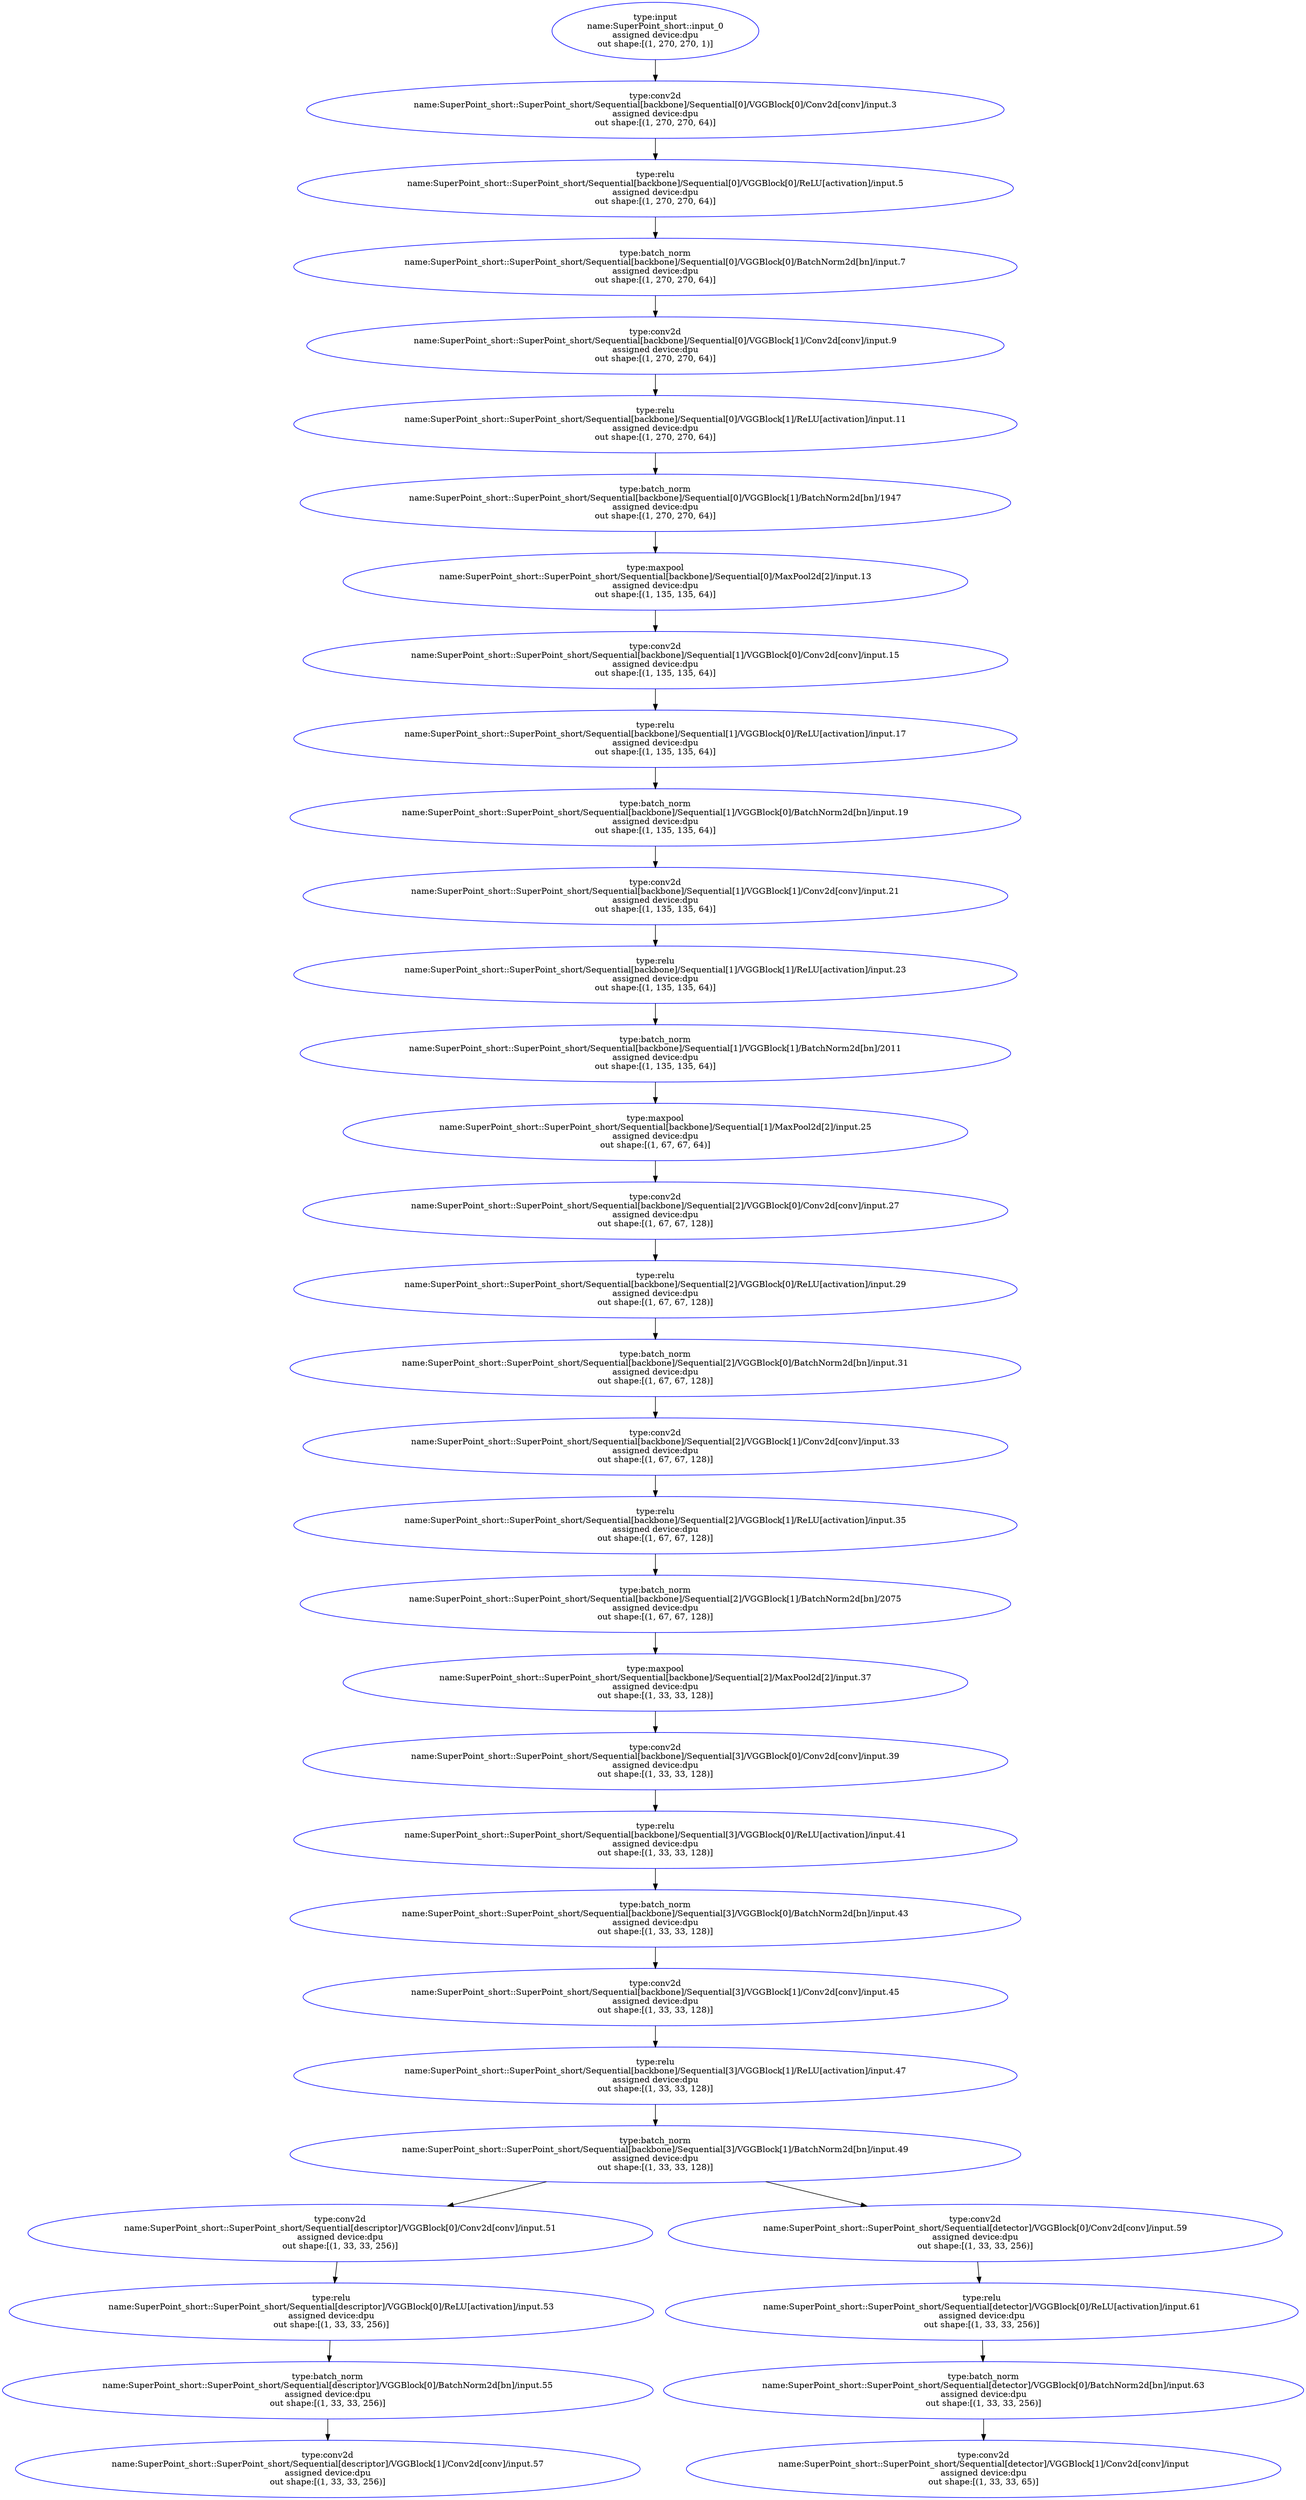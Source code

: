 digraph SuperPoint_short {
	input_0 [label="type:input
name:SuperPoint_short::input_0
assigned device:dpu
out shape:[(1, 270, 270, 1)]" color=blue]
	"SuperPoint_short/Sequential[backbone]/Sequential[0]/VGGBlock[0]/Conv2d[conv]/input.3" [label="type:conv2d
name:SuperPoint_short::SuperPoint_short/Sequential[backbone]/Sequential[0]/VGGBlock[0]/Conv2d[conv]/input.3
assigned device:dpu
out shape:[(1, 270, 270, 64)]" color=blue]
	"SuperPoint_short/Sequential[backbone]/Sequential[0]/VGGBlock[0]/ReLU[activation]/input.5" [label="type:relu
name:SuperPoint_short::SuperPoint_short/Sequential[backbone]/Sequential[0]/VGGBlock[0]/ReLU[activation]/input.5
assigned device:dpu
out shape:[(1, 270, 270, 64)]" color=blue]
	"SuperPoint_short/Sequential[backbone]/Sequential[0]/VGGBlock[0]/BatchNorm2d[bn]/input.7" [label="type:batch_norm
name:SuperPoint_short::SuperPoint_short/Sequential[backbone]/Sequential[0]/VGGBlock[0]/BatchNorm2d[bn]/input.7
assigned device:dpu
out shape:[(1, 270, 270, 64)]" color=blue]
	"SuperPoint_short/Sequential[backbone]/Sequential[0]/VGGBlock[1]/Conv2d[conv]/input.9" [label="type:conv2d
name:SuperPoint_short::SuperPoint_short/Sequential[backbone]/Sequential[0]/VGGBlock[1]/Conv2d[conv]/input.9
assigned device:dpu
out shape:[(1, 270, 270, 64)]" color=blue]
	"SuperPoint_short/Sequential[backbone]/Sequential[0]/VGGBlock[1]/ReLU[activation]/input.11" [label="type:relu
name:SuperPoint_short::SuperPoint_short/Sequential[backbone]/Sequential[0]/VGGBlock[1]/ReLU[activation]/input.11
assigned device:dpu
out shape:[(1, 270, 270, 64)]" color=blue]
	"SuperPoint_short/Sequential[backbone]/Sequential[0]/VGGBlock[1]/BatchNorm2d[bn]/1947" [label="type:batch_norm
name:SuperPoint_short::SuperPoint_short/Sequential[backbone]/Sequential[0]/VGGBlock[1]/BatchNorm2d[bn]/1947
assigned device:dpu
out shape:[(1, 270, 270, 64)]" color=blue]
	"SuperPoint_short/Sequential[backbone]/Sequential[0]/MaxPool2d[2]/input.13" [label="type:maxpool
name:SuperPoint_short::SuperPoint_short/Sequential[backbone]/Sequential[0]/MaxPool2d[2]/input.13
assigned device:dpu
out shape:[(1, 135, 135, 64)]" color=blue]
	"SuperPoint_short/Sequential[backbone]/Sequential[1]/VGGBlock[0]/Conv2d[conv]/input.15" [label="type:conv2d
name:SuperPoint_short::SuperPoint_short/Sequential[backbone]/Sequential[1]/VGGBlock[0]/Conv2d[conv]/input.15
assigned device:dpu
out shape:[(1, 135, 135, 64)]" color=blue]
	"SuperPoint_short/Sequential[backbone]/Sequential[1]/VGGBlock[0]/ReLU[activation]/input.17" [label="type:relu
name:SuperPoint_short::SuperPoint_short/Sequential[backbone]/Sequential[1]/VGGBlock[0]/ReLU[activation]/input.17
assigned device:dpu
out shape:[(1, 135, 135, 64)]" color=blue]
	"SuperPoint_short/Sequential[backbone]/Sequential[1]/VGGBlock[0]/BatchNorm2d[bn]/input.19" [label="type:batch_norm
name:SuperPoint_short::SuperPoint_short/Sequential[backbone]/Sequential[1]/VGGBlock[0]/BatchNorm2d[bn]/input.19
assigned device:dpu
out shape:[(1, 135, 135, 64)]" color=blue]
	"SuperPoint_short/Sequential[backbone]/Sequential[1]/VGGBlock[1]/Conv2d[conv]/input.21" [label="type:conv2d
name:SuperPoint_short::SuperPoint_short/Sequential[backbone]/Sequential[1]/VGGBlock[1]/Conv2d[conv]/input.21
assigned device:dpu
out shape:[(1, 135, 135, 64)]" color=blue]
	"SuperPoint_short/Sequential[backbone]/Sequential[1]/VGGBlock[1]/ReLU[activation]/input.23" [label="type:relu
name:SuperPoint_short::SuperPoint_short/Sequential[backbone]/Sequential[1]/VGGBlock[1]/ReLU[activation]/input.23
assigned device:dpu
out shape:[(1, 135, 135, 64)]" color=blue]
	"SuperPoint_short/Sequential[backbone]/Sequential[1]/VGGBlock[1]/BatchNorm2d[bn]/2011" [label="type:batch_norm
name:SuperPoint_short::SuperPoint_short/Sequential[backbone]/Sequential[1]/VGGBlock[1]/BatchNorm2d[bn]/2011
assigned device:dpu
out shape:[(1, 135, 135, 64)]" color=blue]
	"SuperPoint_short/Sequential[backbone]/Sequential[1]/MaxPool2d[2]/input.25" [label="type:maxpool
name:SuperPoint_short::SuperPoint_short/Sequential[backbone]/Sequential[1]/MaxPool2d[2]/input.25
assigned device:dpu
out shape:[(1, 67, 67, 64)]" color=blue]
	"SuperPoint_short/Sequential[backbone]/Sequential[2]/VGGBlock[0]/Conv2d[conv]/input.27" [label="type:conv2d
name:SuperPoint_short::SuperPoint_short/Sequential[backbone]/Sequential[2]/VGGBlock[0]/Conv2d[conv]/input.27
assigned device:dpu
out shape:[(1, 67, 67, 128)]" color=blue]
	"SuperPoint_short/Sequential[backbone]/Sequential[2]/VGGBlock[0]/ReLU[activation]/input.29" [label="type:relu
name:SuperPoint_short::SuperPoint_short/Sequential[backbone]/Sequential[2]/VGGBlock[0]/ReLU[activation]/input.29
assigned device:dpu
out shape:[(1, 67, 67, 128)]" color=blue]
	"SuperPoint_short/Sequential[backbone]/Sequential[2]/VGGBlock[0]/BatchNorm2d[bn]/input.31" [label="type:batch_norm
name:SuperPoint_short::SuperPoint_short/Sequential[backbone]/Sequential[2]/VGGBlock[0]/BatchNorm2d[bn]/input.31
assigned device:dpu
out shape:[(1, 67, 67, 128)]" color=blue]
	"SuperPoint_short/Sequential[backbone]/Sequential[2]/VGGBlock[1]/Conv2d[conv]/input.33" [label="type:conv2d
name:SuperPoint_short::SuperPoint_short/Sequential[backbone]/Sequential[2]/VGGBlock[1]/Conv2d[conv]/input.33
assigned device:dpu
out shape:[(1, 67, 67, 128)]" color=blue]
	"SuperPoint_short/Sequential[backbone]/Sequential[2]/VGGBlock[1]/ReLU[activation]/input.35" [label="type:relu
name:SuperPoint_short::SuperPoint_short/Sequential[backbone]/Sequential[2]/VGGBlock[1]/ReLU[activation]/input.35
assigned device:dpu
out shape:[(1, 67, 67, 128)]" color=blue]
	"SuperPoint_short/Sequential[backbone]/Sequential[2]/VGGBlock[1]/BatchNorm2d[bn]/2075" [label="type:batch_norm
name:SuperPoint_short::SuperPoint_short/Sequential[backbone]/Sequential[2]/VGGBlock[1]/BatchNorm2d[bn]/2075
assigned device:dpu
out shape:[(1, 67, 67, 128)]" color=blue]
	"SuperPoint_short/Sequential[backbone]/Sequential[2]/MaxPool2d[2]/input.37" [label="type:maxpool
name:SuperPoint_short::SuperPoint_short/Sequential[backbone]/Sequential[2]/MaxPool2d[2]/input.37
assigned device:dpu
out shape:[(1, 33, 33, 128)]" color=blue]
	"SuperPoint_short/Sequential[backbone]/Sequential[3]/VGGBlock[0]/Conv2d[conv]/input.39" [label="type:conv2d
name:SuperPoint_short::SuperPoint_short/Sequential[backbone]/Sequential[3]/VGGBlock[0]/Conv2d[conv]/input.39
assigned device:dpu
out shape:[(1, 33, 33, 128)]" color=blue]
	"SuperPoint_short/Sequential[backbone]/Sequential[3]/VGGBlock[0]/ReLU[activation]/input.41" [label="type:relu
name:SuperPoint_short::SuperPoint_short/Sequential[backbone]/Sequential[3]/VGGBlock[0]/ReLU[activation]/input.41
assigned device:dpu
out shape:[(1, 33, 33, 128)]" color=blue]
	"SuperPoint_short/Sequential[backbone]/Sequential[3]/VGGBlock[0]/BatchNorm2d[bn]/input.43" [label="type:batch_norm
name:SuperPoint_short::SuperPoint_short/Sequential[backbone]/Sequential[3]/VGGBlock[0]/BatchNorm2d[bn]/input.43
assigned device:dpu
out shape:[(1, 33, 33, 128)]" color=blue]
	"SuperPoint_short/Sequential[backbone]/Sequential[3]/VGGBlock[1]/Conv2d[conv]/input.45" [label="type:conv2d
name:SuperPoint_short::SuperPoint_short/Sequential[backbone]/Sequential[3]/VGGBlock[1]/Conv2d[conv]/input.45
assigned device:dpu
out shape:[(1, 33, 33, 128)]" color=blue]
	"SuperPoint_short/Sequential[backbone]/Sequential[3]/VGGBlock[1]/ReLU[activation]/input.47" [label="type:relu
name:SuperPoint_short::SuperPoint_short/Sequential[backbone]/Sequential[3]/VGGBlock[1]/ReLU[activation]/input.47
assigned device:dpu
out shape:[(1, 33, 33, 128)]" color=blue]
	"SuperPoint_short/Sequential[backbone]/Sequential[3]/VGGBlock[1]/BatchNorm2d[bn]/input.49" [label="type:batch_norm
name:SuperPoint_short::SuperPoint_short/Sequential[backbone]/Sequential[3]/VGGBlock[1]/BatchNorm2d[bn]/input.49
assigned device:dpu
out shape:[(1, 33, 33, 128)]" color=blue]
	"SuperPoint_short/Sequential[descriptor]/VGGBlock[0]/Conv2d[conv]/input.51" [label="type:conv2d
name:SuperPoint_short::SuperPoint_short/Sequential[descriptor]/VGGBlock[0]/Conv2d[conv]/input.51
assigned device:dpu
out shape:[(1, 33, 33, 256)]" color=blue]
	"SuperPoint_short/Sequential[descriptor]/VGGBlock[0]/ReLU[activation]/input.53" [label="type:relu
name:SuperPoint_short::SuperPoint_short/Sequential[descriptor]/VGGBlock[0]/ReLU[activation]/input.53
assigned device:dpu
out shape:[(1, 33, 33, 256)]" color=blue]
	"SuperPoint_short/Sequential[descriptor]/VGGBlock[0]/BatchNorm2d[bn]/input.55" [label="type:batch_norm
name:SuperPoint_short::SuperPoint_short/Sequential[descriptor]/VGGBlock[0]/BatchNorm2d[bn]/input.55
assigned device:dpu
out shape:[(1, 33, 33, 256)]" color=blue]
	"SuperPoint_short/Sequential[descriptor]/VGGBlock[1]/Conv2d[conv]/input.57" [label="type:conv2d
name:SuperPoint_short::SuperPoint_short/Sequential[descriptor]/VGGBlock[1]/Conv2d[conv]/input.57
assigned device:dpu
out shape:[(1, 33, 33, 256)]" color=blue]
	"SuperPoint_short/Sequential[detector]/VGGBlock[0]/Conv2d[conv]/input.59" [label="type:conv2d
name:SuperPoint_short::SuperPoint_short/Sequential[detector]/VGGBlock[0]/Conv2d[conv]/input.59
assigned device:dpu
out shape:[(1, 33, 33, 256)]" color=blue]
	"SuperPoint_short/Sequential[detector]/VGGBlock[0]/ReLU[activation]/input.61" [label="type:relu
name:SuperPoint_short::SuperPoint_short/Sequential[detector]/VGGBlock[0]/ReLU[activation]/input.61
assigned device:dpu
out shape:[(1, 33, 33, 256)]" color=blue]
	"SuperPoint_short/Sequential[detector]/VGGBlock[0]/BatchNorm2d[bn]/input.63" [label="type:batch_norm
name:SuperPoint_short::SuperPoint_short/Sequential[detector]/VGGBlock[0]/BatchNorm2d[bn]/input.63
assigned device:dpu
out shape:[(1, 33, 33, 256)]" color=blue]
	"SuperPoint_short/Sequential[detector]/VGGBlock[1]/Conv2d[conv]/input" [label="type:conv2d
name:SuperPoint_short::SuperPoint_short/Sequential[detector]/VGGBlock[1]/Conv2d[conv]/input
assigned device:dpu
out shape:[(1, 33, 33, 65)]" color=blue]
	input_0 -> "SuperPoint_short/Sequential[backbone]/Sequential[0]/VGGBlock[0]/Conv2d[conv]/input.3"
	"SuperPoint_short/Sequential[backbone]/Sequential[0]/VGGBlock[0]/Conv2d[conv]/input.3" -> "SuperPoint_short/Sequential[backbone]/Sequential[0]/VGGBlock[0]/ReLU[activation]/input.5"
	"SuperPoint_short/Sequential[backbone]/Sequential[0]/VGGBlock[0]/ReLU[activation]/input.5" -> "SuperPoint_short/Sequential[backbone]/Sequential[0]/VGGBlock[0]/BatchNorm2d[bn]/input.7"
	"SuperPoint_short/Sequential[backbone]/Sequential[0]/VGGBlock[0]/BatchNorm2d[bn]/input.7" -> "SuperPoint_short/Sequential[backbone]/Sequential[0]/VGGBlock[1]/Conv2d[conv]/input.9"
	"SuperPoint_short/Sequential[backbone]/Sequential[0]/VGGBlock[1]/Conv2d[conv]/input.9" -> "SuperPoint_short/Sequential[backbone]/Sequential[0]/VGGBlock[1]/ReLU[activation]/input.11"
	"SuperPoint_short/Sequential[backbone]/Sequential[0]/VGGBlock[1]/ReLU[activation]/input.11" -> "SuperPoint_short/Sequential[backbone]/Sequential[0]/VGGBlock[1]/BatchNorm2d[bn]/1947"
	"SuperPoint_short/Sequential[backbone]/Sequential[0]/VGGBlock[1]/BatchNorm2d[bn]/1947" -> "SuperPoint_short/Sequential[backbone]/Sequential[0]/MaxPool2d[2]/input.13"
	"SuperPoint_short/Sequential[backbone]/Sequential[0]/MaxPool2d[2]/input.13" -> "SuperPoint_short/Sequential[backbone]/Sequential[1]/VGGBlock[0]/Conv2d[conv]/input.15"
	"SuperPoint_short/Sequential[backbone]/Sequential[1]/VGGBlock[0]/Conv2d[conv]/input.15" -> "SuperPoint_short/Sequential[backbone]/Sequential[1]/VGGBlock[0]/ReLU[activation]/input.17"
	"SuperPoint_short/Sequential[backbone]/Sequential[1]/VGGBlock[0]/ReLU[activation]/input.17" -> "SuperPoint_short/Sequential[backbone]/Sequential[1]/VGGBlock[0]/BatchNorm2d[bn]/input.19"
	"SuperPoint_short/Sequential[backbone]/Sequential[1]/VGGBlock[0]/BatchNorm2d[bn]/input.19" -> "SuperPoint_short/Sequential[backbone]/Sequential[1]/VGGBlock[1]/Conv2d[conv]/input.21"
	"SuperPoint_short/Sequential[backbone]/Sequential[1]/VGGBlock[1]/Conv2d[conv]/input.21" -> "SuperPoint_short/Sequential[backbone]/Sequential[1]/VGGBlock[1]/ReLU[activation]/input.23"
	"SuperPoint_short/Sequential[backbone]/Sequential[1]/VGGBlock[1]/ReLU[activation]/input.23" -> "SuperPoint_short/Sequential[backbone]/Sequential[1]/VGGBlock[1]/BatchNorm2d[bn]/2011"
	"SuperPoint_short/Sequential[backbone]/Sequential[1]/VGGBlock[1]/BatchNorm2d[bn]/2011" -> "SuperPoint_short/Sequential[backbone]/Sequential[1]/MaxPool2d[2]/input.25"
	"SuperPoint_short/Sequential[backbone]/Sequential[1]/MaxPool2d[2]/input.25" -> "SuperPoint_short/Sequential[backbone]/Sequential[2]/VGGBlock[0]/Conv2d[conv]/input.27"
	"SuperPoint_short/Sequential[backbone]/Sequential[2]/VGGBlock[0]/Conv2d[conv]/input.27" -> "SuperPoint_short/Sequential[backbone]/Sequential[2]/VGGBlock[0]/ReLU[activation]/input.29"
	"SuperPoint_short/Sequential[backbone]/Sequential[2]/VGGBlock[0]/ReLU[activation]/input.29" -> "SuperPoint_short/Sequential[backbone]/Sequential[2]/VGGBlock[0]/BatchNorm2d[bn]/input.31"
	"SuperPoint_short/Sequential[backbone]/Sequential[2]/VGGBlock[0]/BatchNorm2d[bn]/input.31" -> "SuperPoint_short/Sequential[backbone]/Sequential[2]/VGGBlock[1]/Conv2d[conv]/input.33"
	"SuperPoint_short/Sequential[backbone]/Sequential[2]/VGGBlock[1]/Conv2d[conv]/input.33" -> "SuperPoint_short/Sequential[backbone]/Sequential[2]/VGGBlock[1]/ReLU[activation]/input.35"
	"SuperPoint_short/Sequential[backbone]/Sequential[2]/VGGBlock[1]/ReLU[activation]/input.35" -> "SuperPoint_short/Sequential[backbone]/Sequential[2]/VGGBlock[1]/BatchNorm2d[bn]/2075"
	"SuperPoint_short/Sequential[backbone]/Sequential[2]/VGGBlock[1]/BatchNorm2d[bn]/2075" -> "SuperPoint_short/Sequential[backbone]/Sequential[2]/MaxPool2d[2]/input.37"
	"SuperPoint_short/Sequential[backbone]/Sequential[2]/MaxPool2d[2]/input.37" -> "SuperPoint_short/Sequential[backbone]/Sequential[3]/VGGBlock[0]/Conv2d[conv]/input.39"
	"SuperPoint_short/Sequential[backbone]/Sequential[3]/VGGBlock[0]/Conv2d[conv]/input.39" -> "SuperPoint_short/Sequential[backbone]/Sequential[3]/VGGBlock[0]/ReLU[activation]/input.41"
	"SuperPoint_short/Sequential[backbone]/Sequential[3]/VGGBlock[0]/ReLU[activation]/input.41" -> "SuperPoint_short/Sequential[backbone]/Sequential[3]/VGGBlock[0]/BatchNorm2d[bn]/input.43"
	"SuperPoint_short/Sequential[backbone]/Sequential[3]/VGGBlock[0]/BatchNorm2d[bn]/input.43" -> "SuperPoint_short/Sequential[backbone]/Sequential[3]/VGGBlock[1]/Conv2d[conv]/input.45"
	"SuperPoint_short/Sequential[backbone]/Sequential[3]/VGGBlock[1]/Conv2d[conv]/input.45" -> "SuperPoint_short/Sequential[backbone]/Sequential[3]/VGGBlock[1]/ReLU[activation]/input.47"
	"SuperPoint_short/Sequential[backbone]/Sequential[3]/VGGBlock[1]/ReLU[activation]/input.47" -> "SuperPoint_short/Sequential[backbone]/Sequential[3]/VGGBlock[1]/BatchNorm2d[bn]/input.49"
	"SuperPoint_short/Sequential[backbone]/Sequential[3]/VGGBlock[1]/BatchNorm2d[bn]/input.49" -> "SuperPoint_short/Sequential[descriptor]/VGGBlock[0]/Conv2d[conv]/input.51"
	"SuperPoint_short/Sequential[backbone]/Sequential[3]/VGGBlock[1]/BatchNorm2d[bn]/input.49" -> "SuperPoint_short/Sequential[detector]/VGGBlock[0]/Conv2d[conv]/input.59"
	"SuperPoint_short/Sequential[descriptor]/VGGBlock[0]/Conv2d[conv]/input.51" -> "SuperPoint_short/Sequential[descriptor]/VGGBlock[0]/ReLU[activation]/input.53"
	"SuperPoint_short/Sequential[descriptor]/VGGBlock[0]/ReLU[activation]/input.53" -> "SuperPoint_short/Sequential[descriptor]/VGGBlock[0]/BatchNorm2d[bn]/input.55"
	"SuperPoint_short/Sequential[descriptor]/VGGBlock[0]/BatchNorm2d[bn]/input.55" -> "SuperPoint_short/Sequential[descriptor]/VGGBlock[1]/Conv2d[conv]/input.57"
	"SuperPoint_short/Sequential[detector]/VGGBlock[0]/Conv2d[conv]/input.59" -> "SuperPoint_short/Sequential[detector]/VGGBlock[0]/ReLU[activation]/input.61"
	"SuperPoint_short/Sequential[detector]/VGGBlock[0]/ReLU[activation]/input.61" -> "SuperPoint_short/Sequential[detector]/VGGBlock[0]/BatchNorm2d[bn]/input.63"
	"SuperPoint_short/Sequential[detector]/VGGBlock[0]/BatchNorm2d[bn]/input.63" -> "SuperPoint_short/Sequential[detector]/VGGBlock[1]/Conv2d[conv]/input"
}
